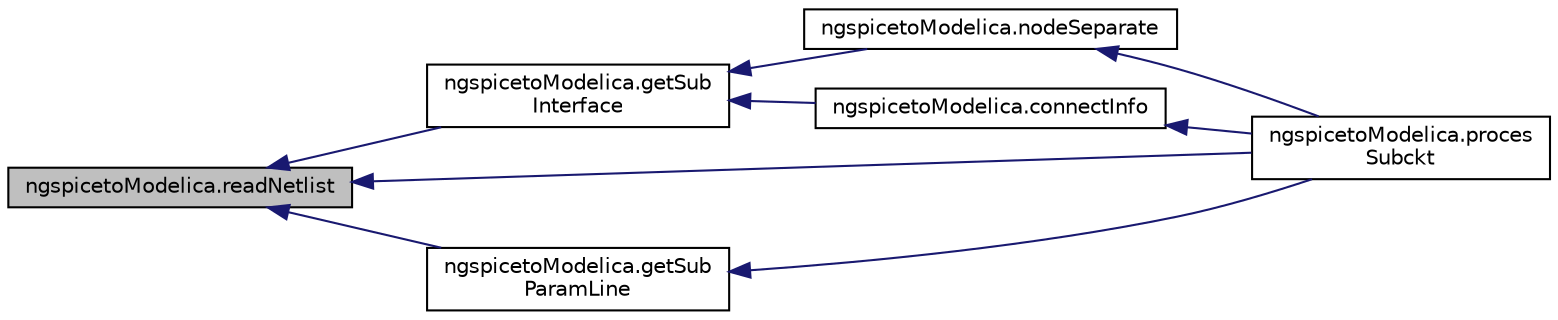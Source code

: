 digraph "ngspicetoModelica.readNetlist"
{
  edge [fontname="Helvetica",fontsize="10",labelfontname="Helvetica",labelfontsize="10"];
  node [fontname="Helvetica",fontsize="10",shape=record];
  rankdir="LR";
  Node53 [label="ngspicetoModelica.readNetlist",height=0.2,width=0.4,color="black", fillcolor="grey75", style="filled", fontcolor="black"];
  Node53 -> Node54 [dir="back",color="midnightblue",fontsize="10",style="solid",fontname="Helvetica"];
  Node54 [label="ngspicetoModelica.getSub\lInterface",height=0.2,width=0.4,color="black", fillcolor="white", style="filled",URL="$d2/d80/namespacengspiceto_modelica.html#abc67dd7763385b82262664882a3e26cf"];
  Node54 -> Node55 [dir="back",color="midnightblue",fontsize="10",style="solid",fontname="Helvetica"];
  Node55 [label="ngspicetoModelica.nodeSeparate",height=0.2,width=0.4,color="black", fillcolor="white", style="filled",URL="$d2/d80/namespacengspiceto_modelica.html#a6727f397c30bbe2deedb02639db8656a"];
  Node55 -> Node56 [dir="back",color="midnightblue",fontsize="10",style="solid",fontname="Helvetica"];
  Node56 [label="ngspicetoModelica.proces\lSubckt",height=0.2,width=0.4,color="black", fillcolor="white", style="filled",URL="$d2/d80/namespacengspiceto_modelica.html#a5591e4ee730a6da5fb757539763493d1",tooltip="Extract subckt data. "];
  Node54 -> Node57 [dir="back",color="midnightblue",fontsize="10",style="solid",fontname="Helvetica"];
  Node57 [label="ngspicetoModelica.connectInfo",height=0.2,width=0.4,color="black", fillcolor="white", style="filled",URL="$d2/d80/namespacengspiceto_modelica.html#ab54ea99f902d0b5e467a63b7c1af5a71"];
  Node57 -> Node56 [dir="back",color="midnightblue",fontsize="10",style="solid",fontname="Helvetica"];
  Node53 -> Node58 [dir="back",color="midnightblue",fontsize="10",style="solid",fontname="Helvetica"];
  Node58 [label="ngspicetoModelica.getSub\lParamLine",height=0.2,width=0.4,color="black", fillcolor="white", style="filled",URL="$d2/d80/namespacengspiceto_modelica.html#aa7f06aa7aa3eb886b1319325e5c1010b"];
  Node58 -> Node56 [dir="back",color="midnightblue",fontsize="10",style="solid",fontname="Helvetica"];
  Node53 -> Node56 [dir="back",color="midnightblue",fontsize="10",style="solid",fontname="Helvetica"];
}
